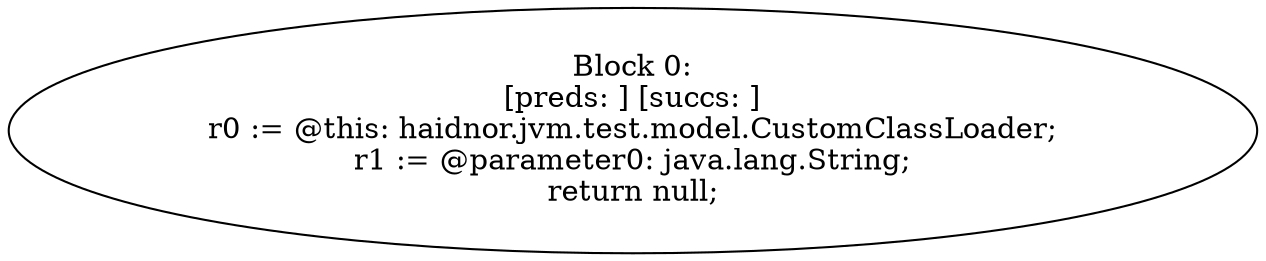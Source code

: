 digraph "unitGraph" {
    "Block 0:
[preds: ] [succs: ]
r0 := @this: haidnor.jvm.test.model.CustomClassLoader;
r1 := @parameter0: java.lang.String;
return null;
"
}
